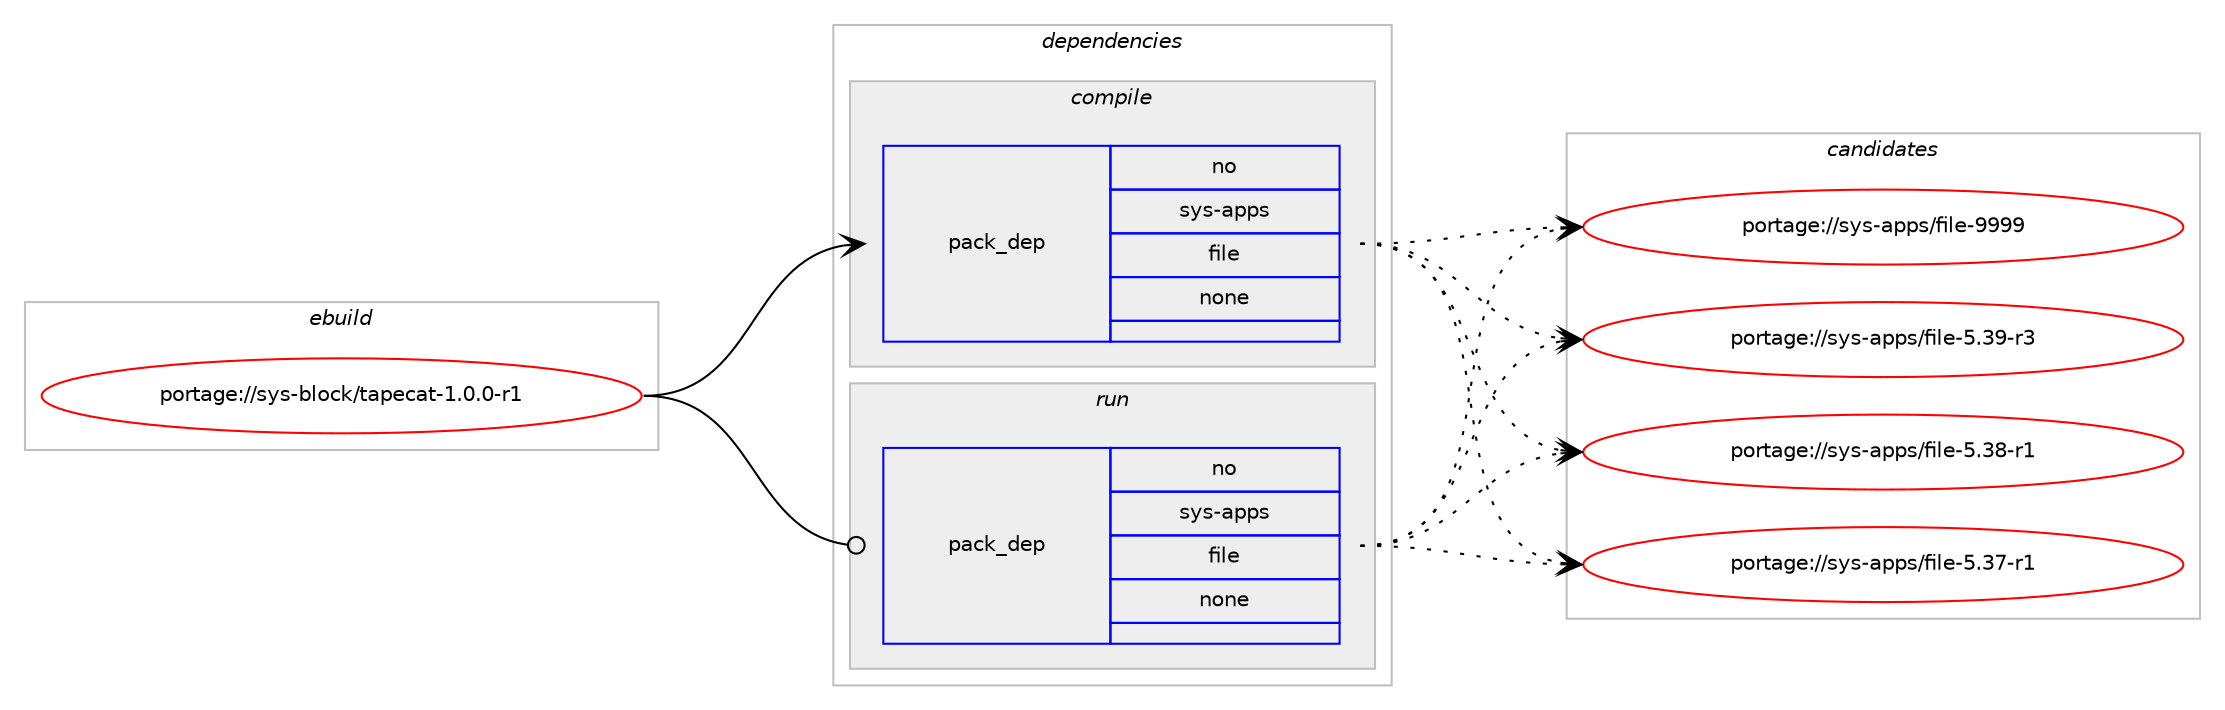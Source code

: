 digraph prolog {

# *************
# Graph options
# *************

newrank=true;
concentrate=true;
compound=true;
graph [rankdir=LR,fontname=Helvetica,fontsize=10,ranksep=1.5];#, ranksep=2.5, nodesep=0.2];
edge  [arrowhead=vee];
node  [fontname=Helvetica,fontsize=10];

# **********
# The ebuild
# **********

subgraph cluster_leftcol {
color=gray;
rank=same;
label=<<i>ebuild</i>>;
id [label="portage://sys-block/tapecat-1.0.0-r1", color=red, width=4, href="../sys-block/tapecat-1.0.0-r1.svg"];
}

# ****************
# The dependencies
# ****************

subgraph cluster_midcol {
color=gray;
label=<<i>dependencies</i>>;
subgraph cluster_compile {
fillcolor="#eeeeee";
style=filled;
label=<<i>compile</i>>;
subgraph pack1519 {
dependency1762 [label=<<TABLE BORDER="0" CELLBORDER="1" CELLSPACING="0" CELLPADDING="4" WIDTH="220"><TR><TD ROWSPAN="6" CELLPADDING="30">pack_dep</TD></TR><TR><TD WIDTH="110">no</TD></TR><TR><TD>sys-apps</TD></TR><TR><TD>file</TD></TR><TR><TD>none</TD></TR><TR><TD></TD></TR></TABLE>>, shape=none, color=blue];
}
id:e -> dependency1762:w [weight=20,style="solid",arrowhead="vee"];
}
subgraph cluster_compileandrun {
fillcolor="#eeeeee";
style=filled;
label=<<i>compile and run</i>>;
}
subgraph cluster_run {
fillcolor="#eeeeee";
style=filled;
label=<<i>run</i>>;
subgraph pack1520 {
dependency1763 [label=<<TABLE BORDER="0" CELLBORDER="1" CELLSPACING="0" CELLPADDING="4" WIDTH="220"><TR><TD ROWSPAN="6" CELLPADDING="30">pack_dep</TD></TR><TR><TD WIDTH="110">no</TD></TR><TR><TD>sys-apps</TD></TR><TR><TD>file</TD></TR><TR><TD>none</TD></TR><TR><TD></TD></TR></TABLE>>, shape=none, color=blue];
}
id:e -> dependency1763:w [weight=20,style="solid",arrowhead="odot"];
}
}

# **************
# The candidates
# **************

subgraph cluster_choices {
rank=same;
color=gray;
label=<<i>candidates</i>>;

subgraph choice1519 {
color=black;
nodesep=1;
choice1151211154597112112115471021051081014557575757 [label="portage://sys-apps/file-9999", color=red, width=4,href="../sys-apps/file-9999.svg"];
choice11512111545971121121154710210510810145534651574511451 [label="portage://sys-apps/file-5.39-r3", color=red, width=4,href="../sys-apps/file-5.39-r3.svg"];
choice11512111545971121121154710210510810145534651564511449 [label="portage://sys-apps/file-5.38-r1", color=red, width=4,href="../sys-apps/file-5.38-r1.svg"];
choice11512111545971121121154710210510810145534651554511449 [label="portage://sys-apps/file-5.37-r1", color=red, width=4,href="../sys-apps/file-5.37-r1.svg"];
dependency1762:e -> choice1151211154597112112115471021051081014557575757:w [style=dotted,weight="100"];
dependency1762:e -> choice11512111545971121121154710210510810145534651574511451:w [style=dotted,weight="100"];
dependency1762:e -> choice11512111545971121121154710210510810145534651564511449:w [style=dotted,weight="100"];
dependency1762:e -> choice11512111545971121121154710210510810145534651554511449:w [style=dotted,weight="100"];
}
subgraph choice1520 {
color=black;
nodesep=1;
choice1151211154597112112115471021051081014557575757 [label="portage://sys-apps/file-9999", color=red, width=4,href="../sys-apps/file-9999.svg"];
choice11512111545971121121154710210510810145534651574511451 [label="portage://sys-apps/file-5.39-r3", color=red, width=4,href="../sys-apps/file-5.39-r3.svg"];
choice11512111545971121121154710210510810145534651564511449 [label="portage://sys-apps/file-5.38-r1", color=red, width=4,href="../sys-apps/file-5.38-r1.svg"];
choice11512111545971121121154710210510810145534651554511449 [label="portage://sys-apps/file-5.37-r1", color=red, width=4,href="../sys-apps/file-5.37-r1.svg"];
dependency1763:e -> choice1151211154597112112115471021051081014557575757:w [style=dotted,weight="100"];
dependency1763:e -> choice11512111545971121121154710210510810145534651574511451:w [style=dotted,weight="100"];
dependency1763:e -> choice11512111545971121121154710210510810145534651564511449:w [style=dotted,weight="100"];
dependency1763:e -> choice11512111545971121121154710210510810145534651554511449:w [style=dotted,weight="100"];
}
}

}
